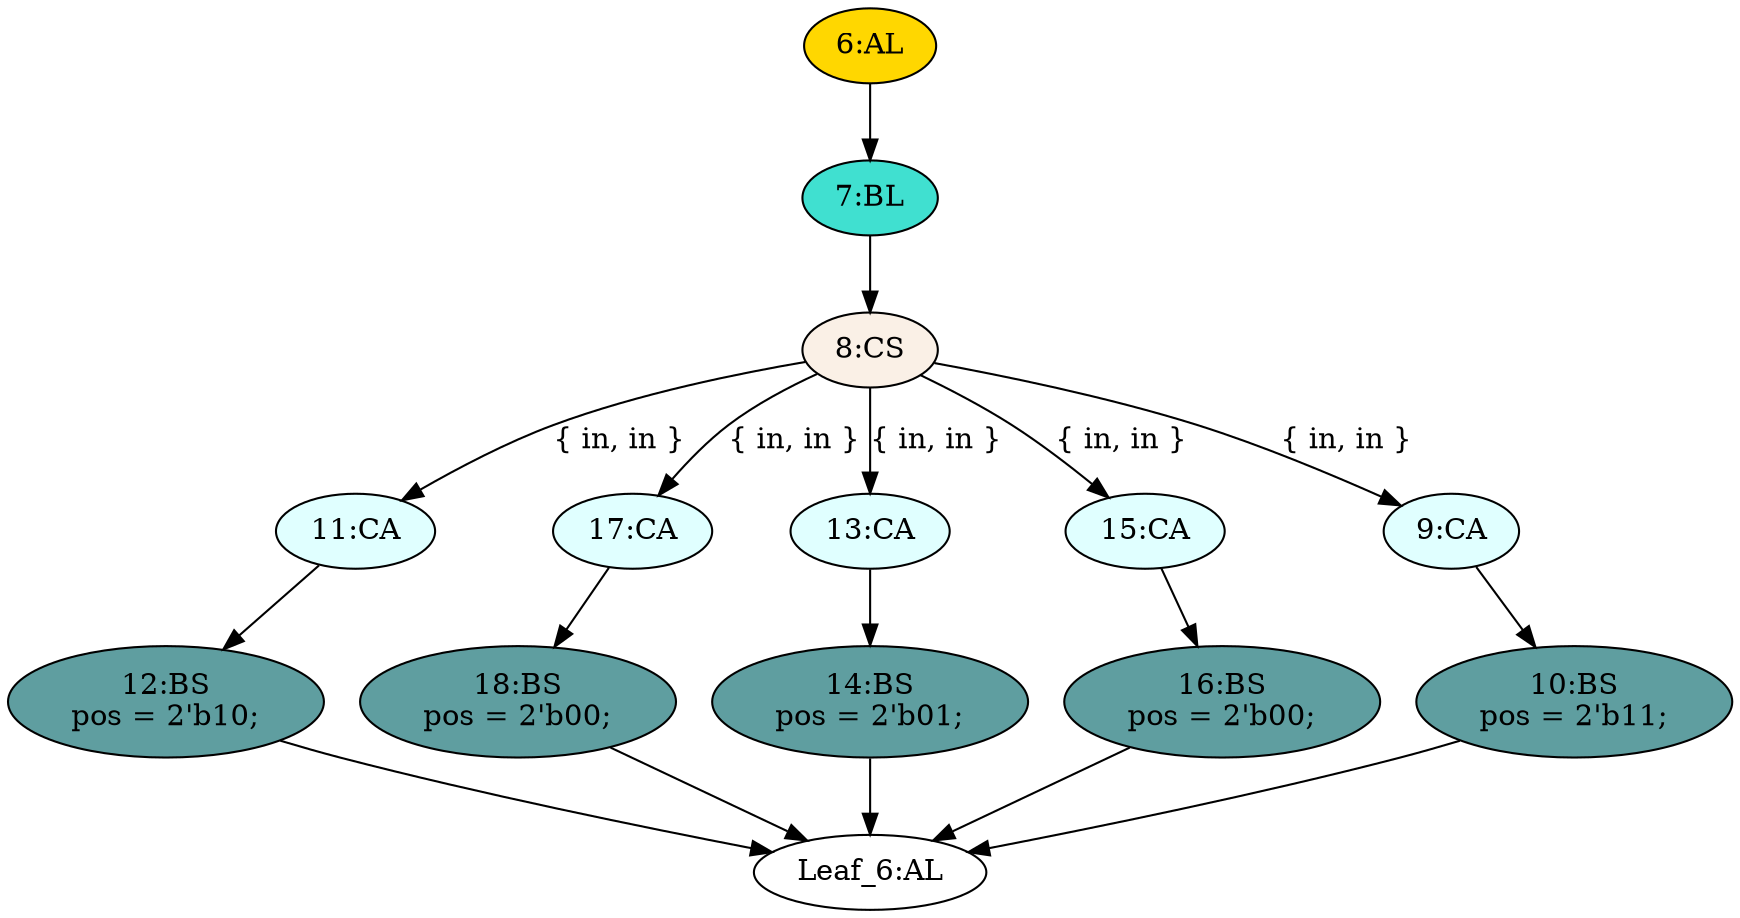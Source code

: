 strict digraph "compose( ,  )" {
	node [label="\N"];
	"11:CA"	[ast="<pyverilog.vparser.ast.Case object at 0x7f338e523410>",
		fillcolor=lightcyan,
		label="11:CA",
		statements="[]",
		style=filled,
		typ=Case];
	"12:BS"	[ast="<pyverilog.vparser.ast.BlockingSubstitution object at 0x7f338e523f10>",
		fillcolor=cadetblue,
		label="12:BS
pos = 2'b10;",
		statements="[<pyverilog.vparser.ast.BlockingSubstitution object at 0x7f338e523f10>]",
		style=filled,
		typ=BlockingSubstitution];
	"11:CA" -> "12:BS"	[cond="[]",
		lineno=None];
	"17:CA"	[ast="<pyverilog.vparser.ast.Case object at 0x7f338e53d650>",
		fillcolor=lightcyan,
		label="17:CA",
		statements="[]",
		style=filled,
		typ=Case];
	"18:BS"	[ast="<pyverilog.vparser.ast.BlockingSubstitution object at 0x7f338e526790>",
		fillcolor=cadetblue,
		label="18:BS
pos = 2'b00;",
		statements="[<pyverilog.vparser.ast.BlockingSubstitution object at 0x7f338e526790>]",
		style=filled,
		typ=BlockingSubstitution];
	"17:CA" -> "18:BS"	[cond="[]",
		lineno=None];
	"8:CS"	[ast="<pyverilog.vparser.ast.CaseStatement object at 0x7f338e53d510>",
		fillcolor=linen,
		label="8:CS",
		statements="[]",
		style=filled,
		typ=CaseStatement];
	"8:CS" -> "11:CA"	[cond="['in', 'in']",
		label="{ in, in }",
		lineno=8];
	"8:CS" -> "17:CA"	[cond="['in', 'in']",
		label="{ in, in }",
		lineno=8];
	"13:CA"	[ast="<pyverilog.vparser.ast.Case object at 0x7f338e4ceed0>",
		fillcolor=lightcyan,
		label="13:CA",
		statements="[]",
		style=filled,
		typ=Case];
	"8:CS" -> "13:CA"	[cond="['in', 'in']",
		label="{ in, in }",
		lineno=8];
	"15:CA"	[ast="<pyverilog.vparser.ast.Case object at 0x7f338e531590>",
		fillcolor=lightcyan,
		label="15:CA",
		statements="[]",
		style=filled,
		typ=Case];
	"8:CS" -> "15:CA"	[cond="['in', 'in']",
		label="{ in, in }",
		lineno=8];
	"9:CA"	[ast="<pyverilog.vparser.ast.Case object at 0x7f338e4d6850>",
		fillcolor=lightcyan,
		label="9:CA",
		statements="[]",
		style=filled,
		typ=Case];
	"8:CS" -> "9:CA"	[cond="['in', 'in']",
		label="{ in, in }",
		lineno=8];
	"Leaf_6:AL"	[def_var="['pos']",
		label="Leaf_6:AL"];
	"12:BS" -> "Leaf_6:AL"	[cond="[]",
		lineno=None];
	"18:BS" -> "Leaf_6:AL"	[cond="[]",
		lineno=None];
	"6:AL"	[ast="<pyverilog.vparser.ast.Always object at 0x7f338e5b57d0>",
		clk_sens=False,
		fillcolor=gold,
		label="6:AL",
		sens="['in', 'in']",
		statements="[]",
		style=filled,
		typ=Always,
		use_var="['in']"];
	"7:BL"	[ast="<pyverilog.vparser.ast.Block object at 0x7f338e537210>",
		fillcolor=turquoise,
		label="7:BL",
		statements="[]",
		style=filled,
		typ=Block];
	"6:AL" -> "7:BL"	[cond="[]",
		lineno=None];
	"7:BL" -> "8:CS"	[cond="[]",
		lineno=None];
	"14:BS"	[ast="<pyverilog.vparser.ast.BlockingSubstitution object at 0x7f338e531190>",
		fillcolor=cadetblue,
		label="14:BS
pos = 2'b01;",
		statements="[<pyverilog.vparser.ast.BlockingSubstitution object at 0x7f338e531190>]",
		style=filled,
		typ=BlockingSubstitution];
	"14:BS" -> "Leaf_6:AL"	[cond="[]",
		lineno=None];
	"16:BS"	[ast="<pyverilog.vparser.ast.BlockingSubstitution object at 0x7f338e53d710>",
		fillcolor=cadetblue,
		label="16:BS
pos = 2'b00;",
		statements="[<pyverilog.vparser.ast.BlockingSubstitution object at 0x7f338e53d710>]",
		style=filled,
		typ=BlockingSubstitution];
	"16:BS" -> "Leaf_6:AL"	[cond="[]",
		lineno=None];
	"13:CA" -> "14:BS"	[cond="[]",
		lineno=None];
	"10:BS"	[ast="<pyverilog.vparser.ast.BlockingSubstitution object at 0x7f338e5237d0>",
		fillcolor=cadetblue,
		label="10:BS
pos = 2'b11;",
		statements="[<pyverilog.vparser.ast.BlockingSubstitution object at 0x7f338e5237d0>]",
		style=filled,
		typ=BlockingSubstitution];
	"10:BS" -> "Leaf_6:AL"	[cond="[]",
		lineno=None];
	"15:CA" -> "16:BS"	[cond="[]",
		lineno=None];
	"9:CA" -> "10:BS"	[cond="[]",
		lineno=None];
}
